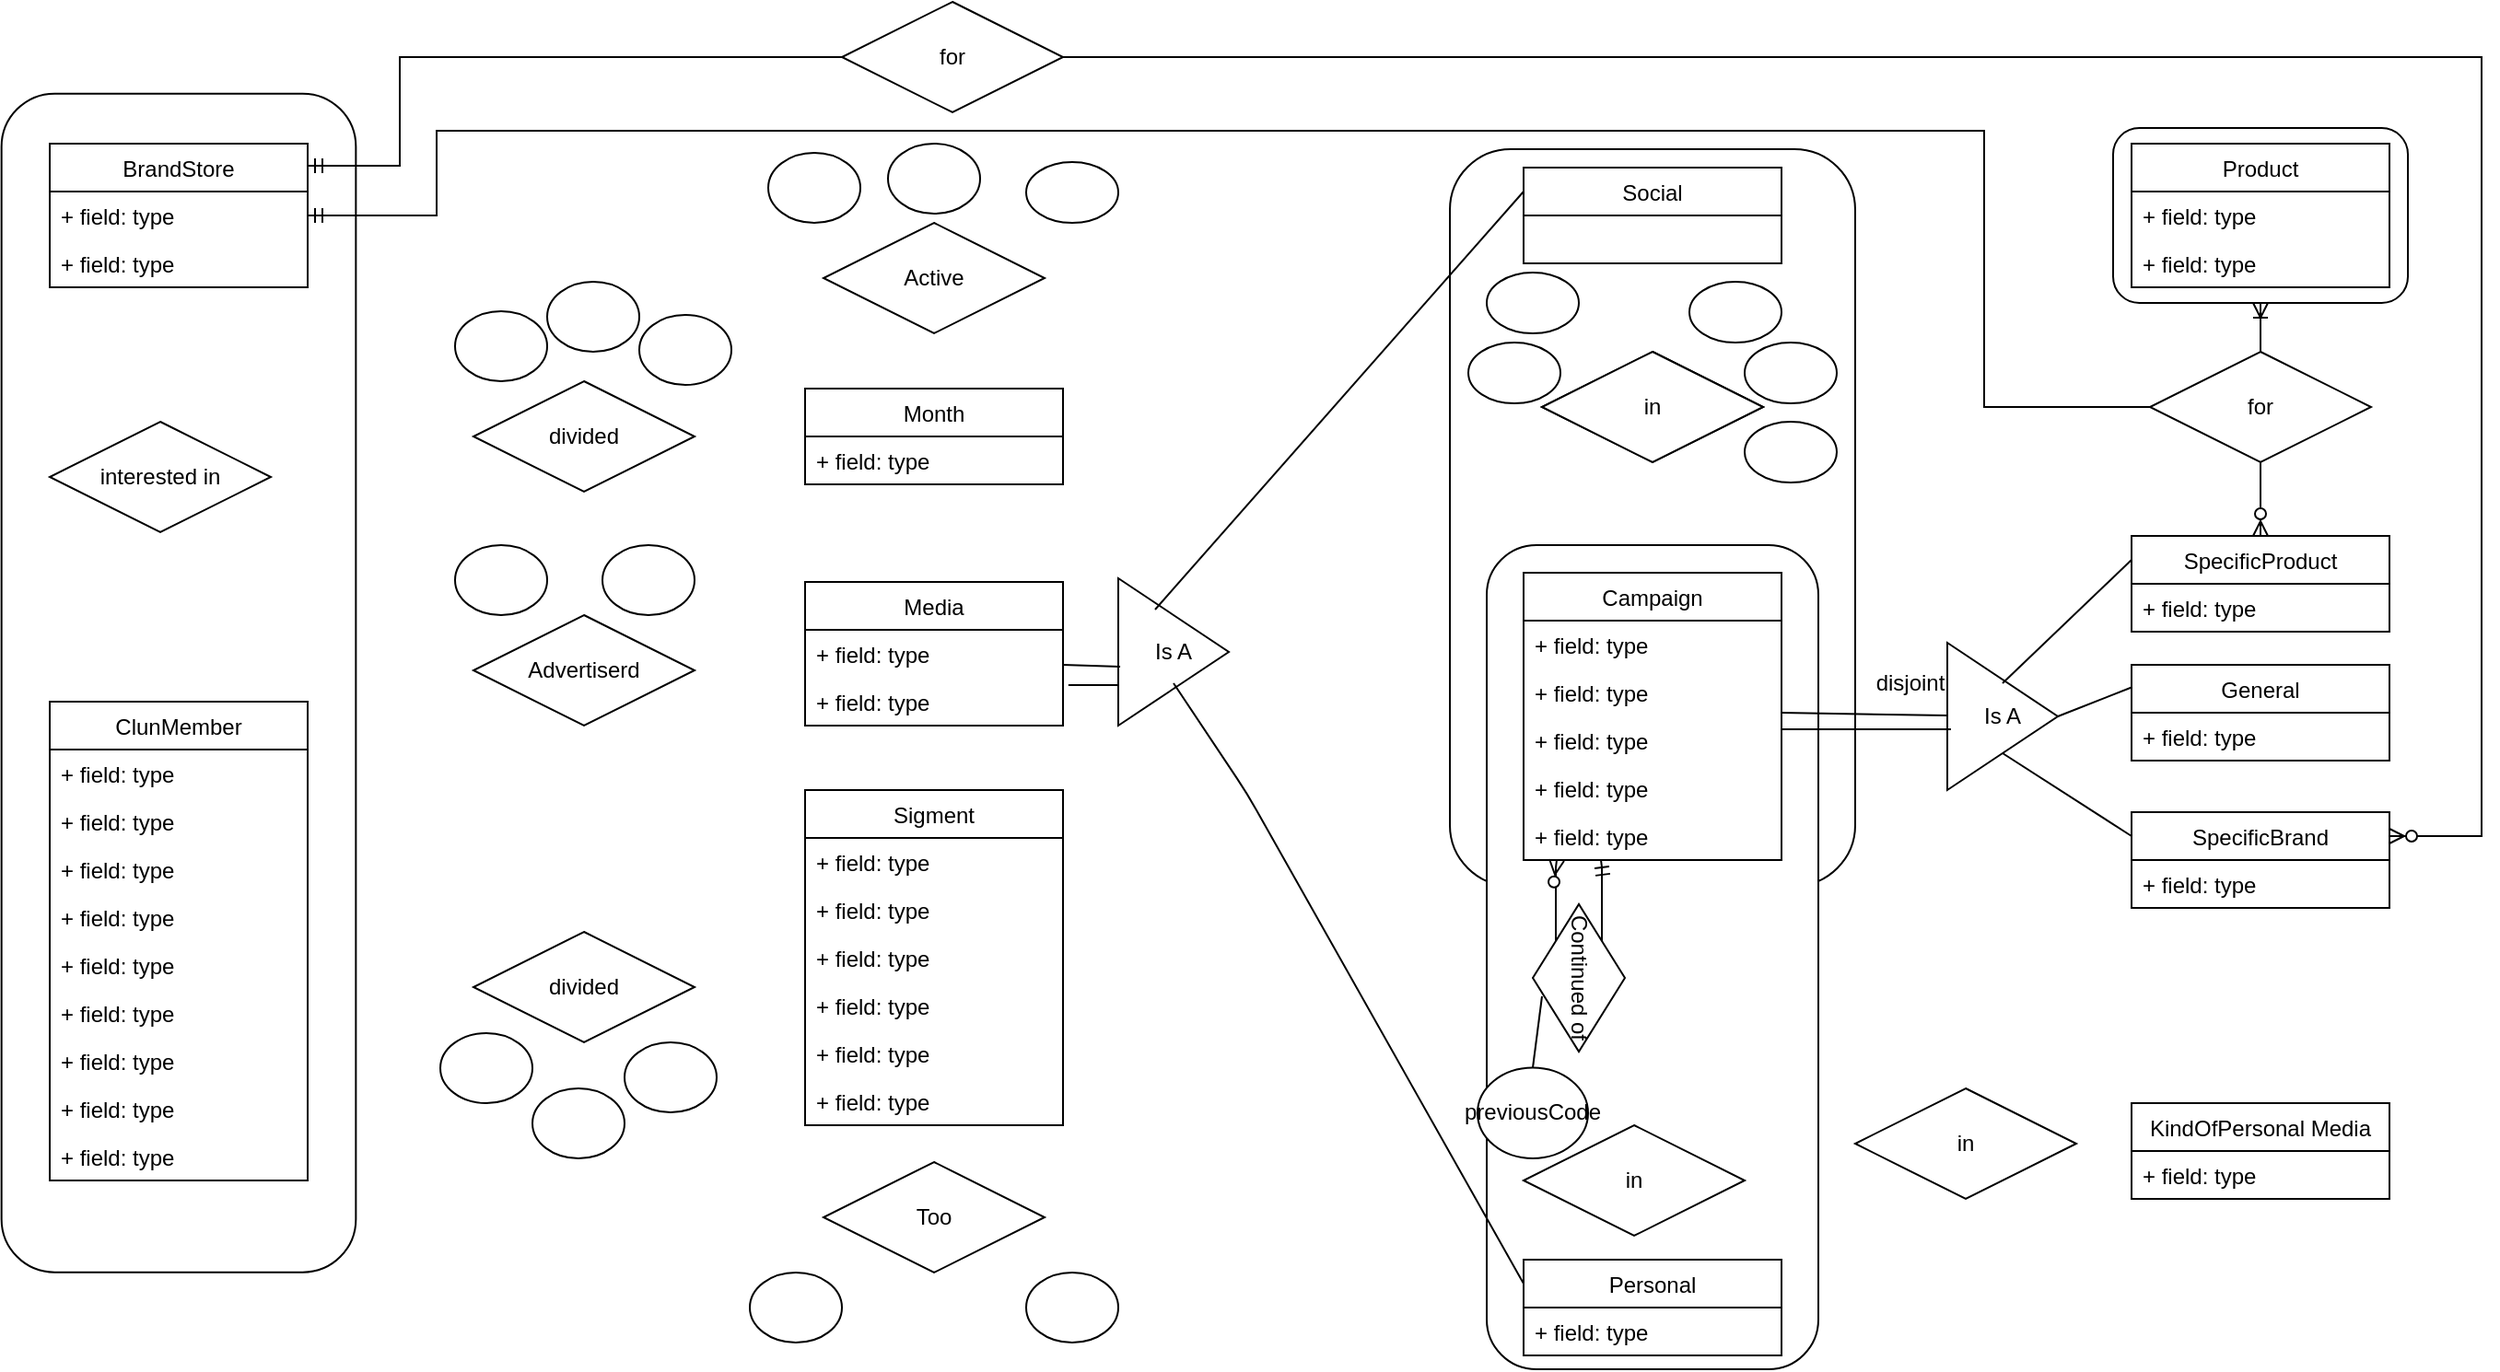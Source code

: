 <mxfile version="13.10.0" type="github">
  <diagram id="loGzFxo2yQOnFv5d6dIf" name="Page-1">
    <mxGraphModel dx="2249" dy="763" grid="1" gridSize="10" guides="1" tooltips="1" connect="1" arrows="1" fold="1" page="1" pageScale="1" pageWidth="827" pageHeight="1169" math="0" shadow="0">
      <root>
        <mxCell id="0" />
        <mxCell id="1" parent="0" />
        <mxCell id="HxaHVnvR9LQBMIosxy6r-110" value="" style="rounded=1;whiteSpace=wrap;html=1;" vertex="1" parent="1">
          <mxGeometry x="370" y="118.5" width="160" height="95" as="geometry" />
        </mxCell>
        <mxCell id="HxaHVnvR9LQBMIosxy6r-84" value="" style="rounded=1;whiteSpace=wrap;html=1;rotation=90;" vertex="1" parent="1">
          <mxGeometry x="-1000" y="323.65" width="640" height="192.35" as="geometry" />
        </mxCell>
        <mxCell id="HxaHVnvR9LQBMIosxy6r-24" value="" style="rounded=1;whiteSpace=wrap;html=1;rotation=90;" vertex="1" parent="1">
          <mxGeometry x="-80" y="220" width="400" height="220" as="geometry" />
        </mxCell>
        <mxCell id="HxaHVnvR9LQBMIosxy6r-23" value="" style="rounded=1;whiteSpace=wrap;html=1;rotation=90;" vertex="1" parent="1">
          <mxGeometry x="-103.75" y="478.75" width="447.5" height="180" as="geometry" />
        </mxCell>
        <mxCell id="HxaHVnvR9LQBMIosxy6r-1" value="Campaign" style="swimlane;fontStyle=0;childLayout=stackLayout;horizontal=1;startSize=26;fillColor=none;horizontalStack=0;resizeParent=1;resizeParentMax=0;resizeLast=0;collapsible=1;marginBottom=0;" vertex="1" parent="1">
          <mxGeometry x="50" y="360" width="140" height="156" as="geometry" />
        </mxCell>
        <mxCell id="HxaHVnvR9LQBMIosxy6r-2" value="+ field: type" style="text;strokeColor=none;fillColor=none;align=left;verticalAlign=top;spacingLeft=4;spacingRight=4;overflow=hidden;rotatable=0;points=[[0,0.5],[1,0.5]];portConstraint=eastwest;" vertex="1" parent="HxaHVnvR9LQBMIosxy6r-1">
          <mxGeometry y="26" width="140" height="26" as="geometry" />
        </mxCell>
        <mxCell id="HxaHVnvR9LQBMIosxy6r-3" value="+ field: type" style="text;strokeColor=none;fillColor=none;align=left;verticalAlign=top;spacingLeft=4;spacingRight=4;overflow=hidden;rotatable=0;points=[[0,0.5],[1,0.5]];portConstraint=eastwest;" vertex="1" parent="HxaHVnvR9LQBMIosxy6r-1">
          <mxGeometry y="52" width="140" height="26" as="geometry" />
        </mxCell>
        <mxCell id="HxaHVnvR9LQBMIosxy6r-4" value="+ field: type" style="text;strokeColor=none;fillColor=none;align=left;verticalAlign=top;spacingLeft=4;spacingRight=4;overflow=hidden;rotatable=0;points=[[0,0.5],[1,0.5]];portConstraint=eastwest;" vertex="1" parent="HxaHVnvR9LQBMIosxy6r-1">
          <mxGeometry y="78" width="140" height="26" as="geometry" />
        </mxCell>
        <mxCell id="HxaHVnvR9LQBMIosxy6r-5" value="+ field: type" style="text;strokeColor=none;fillColor=none;align=left;verticalAlign=top;spacingLeft=4;spacingRight=4;overflow=hidden;rotatable=0;points=[[0,0.5],[1,0.5]];portConstraint=eastwest;" vertex="1" parent="HxaHVnvR9LQBMIosxy6r-1">
          <mxGeometry y="104" width="140" height="26" as="geometry" />
        </mxCell>
        <mxCell id="HxaHVnvR9LQBMIosxy6r-6" value="+ field: type" style="text;strokeColor=none;fillColor=none;align=left;verticalAlign=top;spacingLeft=4;spacingRight=4;overflow=hidden;rotatable=0;points=[[0,0.5],[1,0.5]];portConstraint=eastwest;" vertex="1" parent="HxaHVnvR9LQBMIosxy6r-1">
          <mxGeometry y="130" width="140" height="26" as="geometry" />
        </mxCell>
        <mxCell id="HxaHVnvR9LQBMIosxy6r-7" value="Social" style="swimlane;fontStyle=0;childLayout=stackLayout;horizontal=1;startSize=26;fillColor=none;horizontalStack=0;resizeParent=1;resizeParentMax=0;resizeLast=0;collapsible=1;marginBottom=0;" vertex="1" parent="1">
          <mxGeometry x="50" y="140" width="140" height="52" as="geometry" />
        </mxCell>
        <mxCell id="HxaHVnvR9LQBMIosxy6r-11" value="in" style="shape=rhombus;perimeter=rhombusPerimeter;whiteSpace=wrap;html=1;align=center;" vertex="1" parent="1">
          <mxGeometry x="60" y="240" width="120" height="60" as="geometry" />
        </mxCell>
        <mxCell id="HxaHVnvR9LQBMIosxy6r-12" value="Personal" style="swimlane;fontStyle=0;childLayout=stackLayout;horizontal=1;startSize=26;fillColor=none;horizontalStack=0;resizeParent=1;resizeParentMax=0;resizeLast=0;collapsible=1;marginBottom=0;" vertex="1" parent="1">
          <mxGeometry x="50" y="733" width="140" height="52" as="geometry" />
        </mxCell>
        <mxCell id="HxaHVnvR9LQBMIosxy6r-13" value="+ field: type" style="text;strokeColor=none;fillColor=none;align=left;verticalAlign=top;spacingLeft=4;spacingRight=4;overflow=hidden;rotatable=0;points=[[0,0.5],[1,0.5]];portConstraint=eastwest;" vertex="1" parent="HxaHVnvR9LQBMIosxy6r-12">
          <mxGeometry y="26" width="140" height="26" as="geometry" />
        </mxCell>
        <mxCell id="HxaHVnvR9LQBMIosxy6r-16" value="in" style="shape=rhombus;perimeter=rhombusPerimeter;whiteSpace=wrap;html=1;align=center;" vertex="1" parent="1">
          <mxGeometry x="60" y="240" width="120" height="60" as="geometry" />
        </mxCell>
        <mxCell id="HxaHVnvR9LQBMIosxy6r-17" value="in" style="shape=rhombus;perimeter=rhombusPerimeter;whiteSpace=wrap;html=1;align=center;" vertex="1" parent="1">
          <mxGeometry x="50" y="660" width="120" height="60" as="geometry" />
        </mxCell>
        <mxCell id="HxaHVnvR9LQBMIosxy6r-18" value="in" style="shape=rhombus;perimeter=rhombusPerimeter;whiteSpace=wrap;html=1;align=center;" vertex="1" parent="1">
          <mxGeometry x="230" y="640" width="120" height="60" as="geometry" />
        </mxCell>
        <mxCell id="HxaHVnvR9LQBMIosxy6r-19" value="KindOfPersonal Media" style="swimlane;fontStyle=0;childLayout=stackLayout;horizontal=1;startSize=26;fillColor=none;horizontalStack=0;resizeParent=1;resizeParentMax=0;resizeLast=0;collapsible=1;marginBottom=0;" vertex="1" parent="1">
          <mxGeometry x="380" y="648" width="140" height="52" as="geometry" />
        </mxCell>
        <mxCell id="HxaHVnvR9LQBMIosxy6r-20" value="+ field: type" style="text;strokeColor=none;fillColor=none;align=left;verticalAlign=top;spacingLeft=4;spacingRight=4;overflow=hidden;rotatable=0;points=[[0,0.5],[1,0.5]];portConstraint=eastwest;" vertex="1" parent="HxaHVnvR9LQBMIosxy6r-19">
          <mxGeometry y="26" width="140" height="26" as="geometry" />
        </mxCell>
        <mxCell id="HxaHVnvR9LQBMIosxy6r-25" value="Is A" style="triangle;whiteSpace=wrap;html=1;" vertex="1" parent="1">
          <mxGeometry x="-170" y="363" width="60" height="80" as="geometry" />
        </mxCell>
        <mxCell id="HxaHVnvR9LQBMIosxy6r-26" value="" style="endArrow=none;html=1;entryX=0;entryY=0.25;entryDx=0;entryDy=0;" edge="1" parent="1" target="HxaHVnvR9LQBMIosxy6r-7">
          <mxGeometry width="50" height="50" relative="1" as="geometry">
            <mxPoint x="-150" y="380" as="sourcePoint" />
            <mxPoint x="-100" y="330" as="targetPoint" />
          </mxGeometry>
        </mxCell>
        <mxCell id="HxaHVnvR9LQBMIosxy6r-27" value="" style="endArrow=none;html=1;exitX=0;exitY=0.25;exitDx=0;exitDy=0;" edge="1" parent="1" source="HxaHVnvR9LQBMIosxy6r-12">
          <mxGeometry width="50" height="50" relative="1" as="geometry">
            <mxPoint x="-190" y="470" as="sourcePoint" />
            <mxPoint x="-140" y="420" as="targetPoint" />
            <Array as="points">
              <mxPoint x="-100" y="480" />
            </Array>
          </mxGeometry>
        </mxCell>
        <mxCell id="HxaHVnvR9LQBMIosxy6r-34" value="Is A" style="triangle;whiteSpace=wrap;html=1;" vertex="1" parent="1">
          <mxGeometry x="280" y="398" width="60" height="80" as="geometry" />
        </mxCell>
        <mxCell id="HxaHVnvR9LQBMIosxy6r-35" value="" style="endArrow=none;html=1;" edge="1" parent="1" target="HxaHVnvR9LQBMIosxy6r-34">
          <mxGeometry width="50" height="50" relative="1" as="geometry">
            <mxPoint x="190" y="436" as="sourcePoint" />
            <mxPoint x="240" y="378" as="targetPoint" />
          </mxGeometry>
        </mxCell>
        <mxCell id="HxaHVnvR9LQBMIosxy6r-36" value="" style="endArrow=none;html=1;entryX=0.033;entryY=0.588;entryDx=0;entryDy=0;entryPerimeter=0;" edge="1" parent="1" target="HxaHVnvR9LQBMIosxy6r-34">
          <mxGeometry width="50" height="50" relative="1" as="geometry">
            <mxPoint x="190" y="445" as="sourcePoint" />
            <mxPoint x="267" y="444" as="targetPoint" />
          </mxGeometry>
        </mxCell>
        <mxCell id="HxaHVnvR9LQBMIosxy6r-41" value="SpecificProduct" style="swimlane;fontStyle=0;childLayout=stackLayout;horizontal=1;startSize=26;fillColor=none;horizontalStack=0;resizeParent=1;resizeParentMax=0;resizeLast=0;collapsible=1;marginBottom=0;" vertex="1" parent="1">
          <mxGeometry x="380" y="340" width="140" height="52" as="geometry" />
        </mxCell>
        <mxCell id="HxaHVnvR9LQBMIosxy6r-42" value="+ field: type" style="text;strokeColor=none;fillColor=none;align=left;verticalAlign=top;spacingLeft=4;spacingRight=4;overflow=hidden;rotatable=0;points=[[0,0.5],[1,0.5]];portConstraint=eastwest;" vertex="1" parent="HxaHVnvR9LQBMIosxy6r-41">
          <mxGeometry y="26" width="140" height="26" as="geometry" />
        </mxCell>
        <mxCell id="HxaHVnvR9LQBMIosxy6r-45" value="General" style="swimlane;fontStyle=0;childLayout=stackLayout;horizontal=1;startSize=26;fillColor=none;horizontalStack=0;resizeParent=1;resizeParentMax=0;resizeLast=0;collapsible=1;marginBottom=0;" vertex="1" parent="1">
          <mxGeometry x="380" y="410" width="140" height="52" as="geometry" />
        </mxCell>
        <mxCell id="HxaHVnvR9LQBMIosxy6r-46" value="+ field: type" style="text;strokeColor=none;fillColor=none;align=left;verticalAlign=top;spacingLeft=4;spacingRight=4;overflow=hidden;rotatable=0;points=[[0,0.5],[1,0.5]];portConstraint=eastwest;" vertex="1" parent="HxaHVnvR9LQBMIosxy6r-45">
          <mxGeometry y="26" width="140" height="26" as="geometry" />
        </mxCell>
        <mxCell id="HxaHVnvR9LQBMIosxy6r-47" value="SpecificBrand" style="swimlane;fontStyle=0;childLayout=stackLayout;horizontal=1;startSize=26;fillColor=none;horizontalStack=0;resizeParent=1;resizeParentMax=0;resizeLast=0;collapsible=1;marginBottom=0;" vertex="1" parent="1">
          <mxGeometry x="380" y="490" width="140" height="52" as="geometry" />
        </mxCell>
        <mxCell id="HxaHVnvR9LQBMIosxy6r-48" value="+ field: type" style="text;strokeColor=none;fillColor=none;align=left;verticalAlign=top;spacingLeft=4;spacingRight=4;overflow=hidden;rotatable=0;points=[[0,0.5],[1,0.5]];portConstraint=eastwest;" vertex="1" parent="HxaHVnvR9LQBMIosxy6r-47">
          <mxGeometry y="26" width="140" height="26" as="geometry" />
        </mxCell>
        <mxCell id="HxaHVnvR9LQBMIosxy6r-50" value="disjoint" style="text;html=1;strokeColor=none;fillColor=none;align=center;verticalAlign=middle;whiteSpace=wrap;rounded=0;" vertex="1" parent="1">
          <mxGeometry x="240" y="410" width="40" height="20" as="geometry" />
        </mxCell>
        <mxCell id="HxaHVnvR9LQBMIosxy6r-51" value="" style="endArrow=none;html=1;entryX=0;entryY=0.25;entryDx=0;entryDy=0;" edge="1" parent="1" target="HxaHVnvR9LQBMIosxy6r-41">
          <mxGeometry width="50" height="50" relative="1" as="geometry">
            <mxPoint x="310" y="420" as="sourcePoint" />
            <mxPoint x="360" y="370" as="targetPoint" />
          </mxGeometry>
        </mxCell>
        <mxCell id="HxaHVnvR9LQBMIosxy6r-52" value="" style="endArrow=none;html=1;entryX=0;entryY=0.25;entryDx=0;entryDy=0;exitX=0.5;exitY=1;exitDx=0;exitDy=0;" edge="1" parent="1" source="HxaHVnvR9LQBMIosxy6r-34" target="HxaHVnvR9LQBMIosxy6r-47">
          <mxGeometry width="50" height="50" relative="1" as="geometry">
            <mxPoint x="260" y="557" as="sourcePoint" />
            <mxPoint x="330" y="490" as="targetPoint" />
          </mxGeometry>
        </mxCell>
        <mxCell id="HxaHVnvR9LQBMIosxy6r-55" value="" style="endArrow=none;html=1;exitX=1;exitY=0.5;exitDx=0;exitDy=0;" edge="1" parent="1" source="HxaHVnvR9LQBMIosxy6r-34">
          <mxGeometry width="50" height="50" relative="1" as="geometry">
            <mxPoint x="350" y="453.75" as="sourcePoint" />
            <mxPoint x="380" y="422.25" as="targetPoint" />
            <Array as="points" />
          </mxGeometry>
        </mxCell>
        <mxCell id="HxaHVnvR9LQBMIosxy6r-111" style="edgeStyle=orthogonalEdgeStyle;rounded=0;orthogonalLoop=1;jettySize=auto;html=1;exitX=0.5;exitY=0;exitDx=0;exitDy=0;endArrow=ERoneToMany;endFill=0;entryX=0.5;entryY=1;entryDx=0;entryDy=0;" edge="1" parent="1" source="HxaHVnvR9LQBMIosxy6r-56" target="HxaHVnvR9LQBMIosxy6r-110">
          <mxGeometry relative="1" as="geometry">
            <mxPoint x="450" y="220" as="targetPoint" />
          </mxGeometry>
        </mxCell>
        <mxCell id="HxaHVnvR9LQBMIosxy6r-112" style="edgeStyle=orthogonalEdgeStyle;rounded=0;orthogonalLoop=1;jettySize=auto;html=1;entryX=0.5;entryY=0;entryDx=0;entryDy=0;endArrow=ERzeroToMany;endFill=1;" edge="1" parent="1" source="HxaHVnvR9LQBMIosxy6r-56" target="HxaHVnvR9LQBMIosxy6r-41">
          <mxGeometry relative="1" as="geometry" />
        </mxCell>
        <mxCell id="HxaHVnvR9LQBMIosxy6r-118" style="edgeStyle=orthogonalEdgeStyle;rounded=0;orthogonalLoop=1;jettySize=auto;html=1;entryX=1;entryY=0.5;entryDx=0;entryDy=0;endArrow=ERmandOne;endFill=0;" edge="1" parent="1" source="HxaHVnvR9LQBMIosxy6r-56" target="HxaHVnvR9LQBMIosxy6r-79">
          <mxGeometry relative="1" as="geometry">
            <Array as="points">
              <mxPoint x="300" y="270" />
              <mxPoint x="300" y="120" />
              <mxPoint x="-540" y="120" />
              <mxPoint x="-540" y="166" />
            </Array>
          </mxGeometry>
        </mxCell>
        <mxCell id="HxaHVnvR9LQBMIosxy6r-56" value="for" style="shape=rhombus;perimeter=rhombusPerimeter;whiteSpace=wrap;html=1;align=center;" vertex="1" parent="1">
          <mxGeometry x="390" y="240" width="120" height="60" as="geometry" />
        </mxCell>
        <mxCell id="HxaHVnvR9LQBMIosxy6r-57" value="Product" style="swimlane;fontStyle=0;childLayout=stackLayout;horizontal=1;startSize=26;fillColor=none;horizontalStack=0;resizeParent=1;resizeParentMax=0;resizeLast=0;collapsible=1;marginBottom=0;" vertex="1" parent="1">
          <mxGeometry x="380" y="127" width="140" height="78" as="geometry" />
        </mxCell>
        <mxCell id="HxaHVnvR9LQBMIosxy6r-58" value="+ field: type" style="text;strokeColor=none;fillColor=none;align=left;verticalAlign=top;spacingLeft=4;spacingRight=4;overflow=hidden;rotatable=0;points=[[0,0.5],[1,0.5]];portConstraint=eastwest;" vertex="1" parent="HxaHVnvR9LQBMIosxy6r-57">
          <mxGeometry y="26" width="140" height="26" as="geometry" />
        </mxCell>
        <mxCell id="HxaHVnvR9LQBMIosxy6r-59" value="+ field: type" style="text;strokeColor=none;fillColor=none;align=left;verticalAlign=top;spacingLeft=4;spacingRight=4;overflow=hidden;rotatable=0;points=[[0,0.5],[1,0.5]];portConstraint=eastwest;" vertex="1" parent="HxaHVnvR9LQBMIosxy6r-57">
          <mxGeometry y="52" width="140" height="26" as="geometry" />
        </mxCell>
        <mxCell id="HxaHVnvR9LQBMIosxy6r-61" value="ClunMember" style="swimlane;fontStyle=0;childLayout=stackLayout;horizontal=1;startSize=26;fillColor=none;horizontalStack=0;resizeParent=1;resizeParentMax=0;resizeLast=0;collapsible=1;marginBottom=0;" vertex="1" parent="1">
          <mxGeometry x="-750" y="430" width="140" height="260" as="geometry" />
        </mxCell>
        <mxCell id="HxaHVnvR9LQBMIosxy6r-62" value="+ field: type" style="text;strokeColor=none;fillColor=none;align=left;verticalAlign=top;spacingLeft=4;spacingRight=4;overflow=hidden;rotatable=0;points=[[0,0.5],[1,0.5]];portConstraint=eastwest;" vertex="1" parent="HxaHVnvR9LQBMIosxy6r-61">
          <mxGeometry y="26" width="140" height="26" as="geometry" />
        </mxCell>
        <mxCell id="HxaHVnvR9LQBMIosxy6r-63" value="+ field: type" style="text;strokeColor=none;fillColor=none;align=left;verticalAlign=top;spacingLeft=4;spacingRight=4;overflow=hidden;rotatable=0;points=[[0,0.5],[1,0.5]];portConstraint=eastwest;" vertex="1" parent="HxaHVnvR9LQBMIosxy6r-61">
          <mxGeometry y="52" width="140" height="26" as="geometry" />
        </mxCell>
        <mxCell id="HxaHVnvR9LQBMIosxy6r-64" value="+ field: type" style="text;strokeColor=none;fillColor=none;align=left;verticalAlign=top;spacingLeft=4;spacingRight=4;overflow=hidden;rotatable=0;points=[[0,0.5],[1,0.5]];portConstraint=eastwest;" vertex="1" parent="HxaHVnvR9LQBMIosxy6r-61">
          <mxGeometry y="78" width="140" height="26" as="geometry" />
        </mxCell>
        <mxCell id="HxaHVnvR9LQBMIosxy6r-66" value="+ field: type" style="text;strokeColor=none;fillColor=none;align=left;verticalAlign=top;spacingLeft=4;spacingRight=4;overflow=hidden;rotatable=0;points=[[0,0.5],[1,0.5]];portConstraint=eastwest;" vertex="1" parent="HxaHVnvR9LQBMIosxy6r-61">
          <mxGeometry y="104" width="140" height="26" as="geometry" />
        </mxCell>
        <mxCell id="HxaHVnvR9LQBMIosxy6r-67" value="+ field: type" style="text;strokeColor=none;fillColor=none;align=left;verticalAlign=top;spacingLeft=4;spacingRight=4;overflow=hidden;rotatable=0;points=[[0,0.5],[1,0.5]];portConstraint=eastwest;" vertex="1" parent="HxaHVnvR9LQBMIosxy6r-61">
          <mxGeometry y="130" width="140" height="26" as="geometry" />
        </mxCell>
        <mxCell id="HxaHVnvR9LQBMIosxy6r-68" value="+ field: type" style="text;strokeColor=none;fillColor=none;align=left;verticalAlign=top;spacingLeft=4;spacingRight=4;overflow=hidden;rotatable=0;points=[[0,0.5],[1,0.5]];portConstraint=eastwest;" vertex="1" parent="HxaHVnvR9LQBMIosxy6r-61">
          <mxGeometry y="156" width="140" height="26" as="geometry" />
        </mxCell>
        <mxCell id="HxaHVnvR9LQBMIosxy6r-69" value="+ field: type" style="text;strokeColor=none;fillColor=none;align=left;verticalAlign=top;spacingLeft=4;spacingRight=4;overflow=hidden;rotatable=0;points=[[0,0.5],[1,0.5]];portConstraint=eastwest;" vertex="1" parent="HxaHVnvR9LQBMIosxy6r-61">
          <mxGeometry y="182" width="140" height="26" as="geometry" />
        </mxCell>
        <mxCell id="HxaHVnvR9LQBMIosxy6r-70" value="+ field: type" style="text;strokeColor=none;fillColor=none;align=left;verticalAlign=top;spacingLeft=4;spacingRight=4;overflow=hidden;rotatable=0;points=[[0,0.5],[1,0.5]];portConstraint=eastwest;" vertex="1" parent="HxaHVnvR9LQBMIosxy6r-61">
          <mxGeometry y="208" width="140" height="26" as="geometry" />
        </mxCell>
        <mxCell id="HxaHVnvR9LQBMIosxy6r-71" value="+ field: type" style="text;strokeColor=none;fillColor=none;align=left;verticalAlign=top;spacingLeft=4;spacingRight=4;overflow=hidden;rotatable=0;points=[[0,0.5],[1,0.5]];portConstraint=eastwest;" vertex="1" parent="HxaHVnvR9LQBMIosxy6r-61">
          <mxGeometry y="234" width="140" height="26" as="geometry" />
        </mxCell>
        <mxCell id="HxaHVnvR9LQBMIosxy6r-72" value="Media" style="swimlane;fontStyle=0;childLayout=stackLayout;horizontal=1;startSize=26;fillColor=none;horizontalStack=0;resizeParent=1;resizeParentMax=0;resizeLast=0;collapsible=1;marginBottom=0;" vertex="1" parent="1">
          <mxGeometry x="-340" y="365" width="140" height="78" as="geometry" />
        </mxCell>
        <mxCell id="HxaHVnvR9LQBMIosxy6r-73" value="+ field: type" style="text;strokeColor=none;fillColor=none;align=left;verticalAlign=top;spacingLeft=4;spacingRight=4;overflow=hidden;rotatable=0;points=[[0,0.5],[1,0.5]];portConstraint=eastwest;" vertex="1" parent="HxaHVnvR9LQBMIosxy6r-72">
          <mxGeometry y="26" width="140" height="26" as="geometry" />
        </mxCell>
        <mxCell id="HxaHVnvR9LQBMIosxy6r-74" value="+ field: type" style="text;strokeColor=none;fillColor=none;align=left;verticalAlign=top;spacingLeft=4;spacingRight=4;overflow=hidden;rotatable=0;points=[[0,0.5],[1,0.5]];portConstraint=eastwest;" vertex="1" parent="HxaHVnvR9LQBMIosxy6r-72">
          <mxGeometry y="52" width="140" height="26" as="geometry" />
        </mxCell>
        <mxCell id="HxaHVnvR9LQBMIosxy6r-76" value="" style="endArrow=none;html=1;entryX=0.017;entryY=0.6;entryDx=0;entryDy=0;entryPerimeter=0;" edge="1" parent="1" target="HxaHVnvR9LQBMIosxy6r-25">
          <mxGeometry width="50" height="50" relative="1" as="geometry">
            <mxPoint x="-200" y="410" as="sourcePoint" />
            <mxPoint x="-170" y="419.5" as="targetPoint" />
          </mxGeometry>
        </mxCell>
        <mxCell id="HxaHVnvR9LQBMIosxy6r-77" value="" style="endArrow=none;html=1;exitX=1.021;exitY=0.154;exitDx=0;exitDy=0;exitPerimeter=0;" edge="1" parent="1" source="HxaHVnvR9LQBMIosxy6r-74">
          <mxGeometry width="50" height="50" relative="1" as="geometry">
            <mxPoint x="-190" y="420" as="sourcePoint" />
            <mxPoint x="-170" y="421" as="targetPoint" />
          </mxGeometry>
        </mxCell>
        <mxCell id="HxaHVnvR9LQBMIosxy6r-78" value="BrandStore" style="swimlane;fontStyle=0;childLayout=stackLayout;horizontal=1;startSize=26;fillColor=none;horizontalStack=0;resizeParent=1;resizeParentMax=0;resizeLast=0;collapsible=1;marginBottom=0;" vertex="1" parent="1">
          <mxGeometry x="-750" y="127" width="140" height="78" as="geometry" />
        </mxCell>
        <mxCell id="HxaHVnvR9LQBMIosxy6r-79" value="+ field: type" style="text;strokeColor=none;fillColor=none;align=left;verticalAlign=top;spacingLeft=4;spacingRight=4;overflow=hidden;rotatable=0;points=[[0,0.5],[1,0.5]];portConstraint=eastwest;" vertex="1" parent="HxaHVnvR9LQBMIosxy6r-78">
          <mxGeometry y="26" width="140" height="26" as="geometry" />
        </mxCell>
        <mxCell id="HxaHVnvR9LQBMIosxy6r-80" value="+ field: type" style="text;strokeColor=none;fillColor=none;align=left;verticalAlign=top;spacingLeft=4;spacingRight=4;overflow=hidden;rotatable=0;points=[[0,0.5],[1,0.5]];portConstraint=eastwest;" vertex="1" parent="HxaHVnvR9LQBMIosxy6r-78">
          <mxGeometry y="52" width="140" height="26" as="geometry" />
        </mxCell>
        <mxCell id="HxaHVnvR9LQBMIosxy6r-82" value="interested in" style="shape=rhombus;perimeter=rhombusPerimeter;whiteSpace=wrap;html=1;align=center;" vertex="1" parent="1">
          <mxGeometry x="-750" y="278" width="120" height="60" as="geometry" />
        </mxCell>
        <mxCell id="HxaHVnvR9LQBMIosxy6r-85" value="Sigment" style="swimlane;fontStyle=0;childLayout=stackLayout;horizontal=1;startSize=26;fillColor=none;horizontalStack=0;resizeParent=1;resizeParentMax=0;resizeLast=0;collapsible=1;marginBottom=0;" vertex="1" parent="1">
          <mxGeometry x="-340" y="478" width="140" height="182" as="geometry" />
        </mxCell>
        <mxCell id="HxaHVnvR9LQBMIosxy6r-86" value="+ field: type" style="text;strokeColor=none;fillColor=none;align=left;verticalAlign=top;spacingLeft=4;spacingRight=4;overflow=hidden;rotatable=0;points=[[0,0.5],[1,0.5]];portConstraint=eastwest;" vertex="1" parent="HxaHVnvR9LQBMIosxy6r-85">
          <mxGeometry y="26" width="140" height="26" as="geometry" />
        </mxCell>
        <mxCell id="HxaHVnvR9LQBMIosxy6r-87" value="+ field: type" style="text;strokeColor=none;fillColor=none;align=left;verticalAlign=top;spacingLeft=4;spacingRight=4;overflow=hidden;rotatable=0;points=[[0,0.5],[1,0.5]];portConstraint=eastwest;" vertex="1" parent="HxaHVnvR9LQBMIosxy6r-85">
          <mxGeometry y="52" width="140" height="26" as="geometry" />
        </mxCell>
        <mxCell id="HxaHVnvR9LQBMIosxy6r-88" value="+ field: type" style="text;strokeColor=none;fillColor=none;align=left;verticalAlign=top;spacingLeft=4;spacingRight=4;overflow=hidden;rotatable=0;points=[[0,0.5],[1,0.5]];portConstraint=eastwest;" vertex="1" parent="HxaHVnvR9LQBMIosxy6r-85">
          <mxGeometry y="78" width="140" height="26" as="geometry" />
        </mxCell>
        <mxCell id="HxaHVnvR9LQBMIosxy6r-89" value="+ field: type" style="text;strokeColor=none;fillColor=none;align=left;verticalAlign=top;spacingLeft=4;spacingRight=4;overflow=hidden;rotatable=0;points=[[0,0.5],[1,0.5]];portConstraint=eastwest;" vertex="1" parent="HxaHVnvR9LQBMIosxy6r-85">
          <mxGeometry y="104" width="140" height="26" as="geometry" />
        </mxCell>
        <mxCell id="HxaHVnvR9LQBMIosxy6r-90" value="+ field: type" style="text;strokeColor=none;fillColor=none;align=left;verticalAlign=top;spacingLeft=4;spacingRight=4;overflow=hidden;rotatable=0;points=[[0,0.5],[1,0.5]];portConstraint=eastwest;" vertex="1" parent="HxaHVnvR9LQBMIosxy6r-85">
          <mxGeometry y="130" width="140" height="26" as="geometry" />
        </mxCell>
        <mxCell id="HxaHVnvR9LQBMIosxy6r-91" value="+ field: type" style="text;strokeColor=none;fillColor=none;align=left;verticalAlign=top;spacingLeft=4;spacingRight=4;overflow=hidden;rotatable=0;points=[[0,0.5],[1,0.5]];portConstraint=eastwest;" vertex="1" parent="HxaHVnvR9LQBMIosxy6r-85">
          <mxGeometry y="156" width="140" height="26" as="geometry" />
        </mxCell>
        <mxCell id="HxaHVnvR9LQBMIosxy6r-92" value="divided" style="shape=rhombus;perimeter=rhombusPerimeter;whiteSpace=wrap;html=1;align=center;" vertex="1" parent="1">
          <mxGeometry x="-520" y="555" width="120" height="60" as="geometry" />
        </mxCell>
        <mxCell id="HxaHVnvR9LQBMIosxy6r-93" value="Month" style="swimlane;fontStyle=0;childLayout=stackLayout;horizontal=1;startSize=26;fillColor=none;horizontalStack=0;resizeParent=1;resizeParentMax=0;resizeLast=0;collapsible=1;marginBottom=0;" vertex="1" parent="1">
          <mxGeometry x="-340" y="260" width="140" height="52" as="geometry" />
        </mxCell>
        <mxCell id="HxaHVnvR9LQBMIosxy6r-94" value="+ field: type" style="text;strokeColor=none;fillColor=none;align=left;verticalAlign=top;spacingLeft=4;spacingRight=4;overflow=hidden;rotatable=0;points=[[0,0.5],[1,0.5]];portConstraint=eastwest;" vertex="1" parent="HxaHVnvR9LQBMIosxy6r-93">
          <mxGeometry y="26" width="140" height="26" as="geometry" />
        </mxCell>
        <mxCell id="HxaHVnvR9LQBMIosxy6r-97" value="divided" style="shape=rhombus;perimeter=rhombusPerimeter;whiteSpace=wrap;html=1;align=center;" vertex="1" parent="1">
          <mxGeometry x="-520" y="256" width="120" height="60" as="geometry" />
        </mxCell>
        <mxCell id="HxaHVnvR9LQBMIosxy6r-102" value="Active" style="shape=rhombus;perimeter=rhombusPerimeter;whiteSpace=wrap;html=1;align=center;" vertex="1" parent="1">
          <mxGeometry x="-330" y="170" width="120" height="60" as="geometry" />
        </mxCell>
        <mxCell id="HxaHVnvR9LQBMIosxy6r-103" value="Advertiserd" style="shape=rhombus;perimeter=rhombusPerimeter;whiteSpace=wrap;html=1;align=center;" vertex="1" parent="1">
          <mxGeometry x="-520" y="383" width="120" height="60" as="geometry" />
        </mxCell>
        <mxCell id="HxaHVnvR9LQBMIosxy6r-104" value="Too" style="shape=rhombus;perimeter=rhombusPerimeter;whiteSpace=wrap;html=1;align=center;" vertex="1" parent="1">
          <mxGeometry x="-330" y="680" width="120" height="60" as="geometry" />
        </mxCell>
        <mxCell id="HxaHVnvR9LQBMIosxy6r-115" style="edgeStyle=orthogonalEdgeStyle;rounded=0;orthogonalLoop=1;jettySize=auto;html=1;endArrow=ERzeroToMany;endFill=1;entryX=1;entryY=0.25;entryDx=0;entryDy=0;" edge="1" parent="1" source="HxaHVnvR9LQBMIosxy6r-105" target="HxaHVnvR9LQBMIosxy6r-47">
          <mxGeometry relative="1" as="geometry">
            <mxPoint x="570" y="520" as="targetPoint" />
            <Array as="points">
              <mxPoint x="570" y="80" />
              <mxPoint x="570" y="503" />
            </Array>
          </mxGeometry>
        </mxCell>
        <mxCell id="HxaHVnvR9LQBMIosxy6r-117" style="edgeStyle=orthogonalEdgeStyle;rounded=0;orthogonalLoop=1;jettySize=auto;html=1;entryX=1;entryY=0.154;entryDx=0;entryDy=0;entryPerimeter=0;endArrow=ERmandOne;endFill=0;" edge="1" parent="1" source="HxaHVnvR9LQBMIosxy6r-105" target="HxaHVnvR9LQBMIosxy6r-78">
          <mxGeometry relative="1" as="geometry">
            <Array as="points">
              <mxPoint x="-560" y="80" />
              <mxPoint x="-560" y="139" />
            </Array>
          </mxGeometry>
        </mxCell>
        <mxCell id="HxaHVnvR9LQBMIosxy6r-105" value="for" style="shape=rhombus;perimeter=rhombusPerimeter;whiteSpace=wrap;html=1;align=center;" vertex="1" parent="1">
          <mxGeometry x="-320" y="50" width="120" height="60" as="geometry" />
        </mxCell>
        <mxCell id="HxaHVnvR9LQBMIosxy6r-120" value="" style="ellipse;whiteSpace=wrap;html=1;" vertex="1" parent="1">
          <mxGeometry x="-370" y="740" width="50" height="38" as="geometry" />
        </mxCell>
        <mxCell id="HxaHVnvR9LQBMIosxy6r-122" value="" style="ellipse;whiteSpace=wrap;html=1;" vertex="1" parent="1">
          <mxGeometry x="-220" y="740" width="50" height="38" as="geometry" />
        </mxCell>
        <mxCell id="HxaHVnvR9LQBMIosxy6r-123" value="" style="ellipse;whiteSpace=wrap;html=1;" vertex="1" parent="1">
          <mxGeometry x="-360" y="132" width="50" height="38" as="geometry" />
        </mxCell>
        <mxCell id="HxaHVnvR9LQBMIosxy6r-124" value="" style="ellipse;whiteSpace=wrap;html=1;" vertex="1" parent="1">
          <mxGeometry x="-295" y="127" width="50" height="38" as="geometry" />
        </mxCell>
        <mxCell id="HxaHVnvR9LQBMIosxy6r-125" value="" style="ellipse;whiteSpace=wrap;html=1;" vertex="1" parent="1">
          <mxGeometry x="-220" y="137" width="50" height="33" as="geometry" />
        </mxCell>
        <mxCell id="HxaHVnvR9LQBMIosxy6r-126" value="" style="ellipse;whiteSpace=wrap;html=1;" vertex="1" parent="1">
          <mxGeometry x="-530" y="345" width="50" height="38" as="geometry" />
        </mxCell>
        <mxCell id="HxaHVnvR9LQBMIosxy6r-127" value="" style="ellipse;whiteSpace=wrap;html=1;" vertex="1" parent="1">
          <mxGeometry x="-450" y="345" width="50" height="38" as="geometry" />
        </mxCell>
        <mxCell id="HxaHVnvR9LQBMIosxy6r-128" value="" style="ellipse;whiteSpace=wrap;html=1;" vertex="1" parent="1">
          <mxGeometry x="-530" y="218" width="50" height="38" as="geometry" />
        </mxCell>
        <mxCell id="HxaHVnvR9LQBMIosxy6r-129" value="" style="ellipse;whiteSpace=wrap;html=1;" vertex="1" parent="1">
          <mxGeometry x="-480" y="202" width="50" height="38" as="geometry" />
        </mxCell>
        <mxCell id="HxaHVnvR9LQBMIosxy6r-130" value="" style="ellipse;whiteSpace=wrap;html=1;" vertex="1" parent="1">
          <mxGeometry x="-430" y="220" width="50" height="38" as="geometry" />
        </mxCell>
        <mxCell id="HxaHVnvR9LQBMIosxy6r-131" value="" style="ellipse;whiteSpace=wrap;html=1;" vertex="1" parent="1">
          <mxGeometry x="-538" y="610" width="50" height="38" as="geometry" />
        </mxCell>
        <mxCell id="HxaHVnvR9LQBMIosxy6r-132" value="" style="ellipse;whiteSpace=wrap;html=1;" vertex="1" parent="1">
          <mxGeometry x="-488" y="640" width="50" height="38" as="geometry" />
        </mxCell>
        <mxCell id="HxaHVnvR9LQBMIosxy6r-133" value="" style="ellipse;whiteSpace=wrap;html=1;" vertex="1" parent="1">
          <mxGeometry x="-438" y="615" width="50" height="38" as="geometry" />
        </mxCell>
        <mxCell id="HxaHVnvR9LQBMIosxy6r-135" value="" style="ellipse;whiteSpace=wrap;html=1;" vertex="1" parent="1">
          <mxGeometry x="30" y="197" width="50" height="33" as="geometry" />
        </mxCell>
        <mxCell id="HxaHVnvR9LQBMIosxy6r-136" value="" style="ellipse;whiteSpace=wrap;html=1;" vertex="1" parent="1">
          <mxGeometry x="20" y="235" width="50" height="33" as="geometry" />
        </mxCell>
        <mxCell id="HxaHVnvR9LQBMIosxy6r-137" value="" style="ellipse;whiteSpace=wrap;html=1;" vertex="1" parent="1">
          <mxGeometry x="140" y="202" width="50" height="33" as="geometry" />
        </mxCell>
        <mxCell id="HxaHVnvR9LQBMIosxy6r-139" value="" style="ellipse;whiteSpace=wrap;html=1;" vertex="1" parent="1">
          <mxGeometry x="170" y="235" width="50" height="33" as="geometry" />
        </mxCell>
        <mxCell id="HxaHVnvR9LQBMIosxy6r-141" value="" style="ellipse;whiteSpace=wrap;html=1;" vertex="1" parent="1">
          <mxGeometry x="170" y="278" width="50" height="33" as="geometry" />
        </mxCell>
        <mxCell id="HxaHVnvR9LQBMIosxy6r-145" style="edgeStyle=orthogonalEdgeStyle;rounded=0;orthogonalLoop=1;jettySize=auto;html=1;exitX=0;exitY=1;exitDx=0;exitDy=0;endArrow=ERzeroToMany;endFill=1;" edge="1" parent="1" source="HxaHVnvR9LQBMIosxy6r-143" target="HxaHVnvR9LQBMIosxy6r-6">
          <mxGeometry relative="1" as="geometry">
            <Array as="points">
              <mxPoint x="68" y="520" />
              <mxPoint x="68" y="520" />
            </Array>
          </mxGeometry>
        </mxCell>
        <mxCell id="HxaHVnvR9LQBMIosxy6r-146" style="edgeStyle=orthogonalEdgeStyle;rounded=0;orthogonalLoop=1;jettySize=auto;html=1;exitX=0;exitY=0;exitDx=0;exitDy=0;entryX=0.3;entryY=1;entryDx=0;entryDy=0;entryPerimeter=0;endArrow=ERmandOne;endFill=0;" edge="1" parent="1" source="HxaHVnvR9LQBMIosxy6r-143" target="HxaHVnvR9LQBMIosxy6r-6">
          <mxGeometry relative="1" as="geometry" />
        </mxCell>
        <mxCell id="HxaHVnvR9LQBMIosxy6r-143" value="Continued of" style="shape=rhombus;perimeter=rhombusPerimeter;whiteSpace=wrap;html=1;align=center;rotation=90;" vertex="1" parent="1">
          <mxGeometry x="40" y="555" width="80" height="50" as="geometry" />
        </mxCell>
        <mxCell id="HxaHVnvR9LQBMIosxy6r-144" value="previousCode" style="ellipse;whiteSpace=wrap;html=1;" vertex="1" parent="1">
          <mxGeometry x="25" y="628.75" width="60" height="49.25" as="geometry" />
        </mxCell>
        <mxCell id="HxaHVnvR9LQBMIosxy6r-147" value="" style="endArrow=none;html=1;exitX=0.5;exitY=0;exitDx=0;exitDy=0;" edge="1" parent="1" source="HxaHVnvR9LQBMIosxy6r-144">
          <mxGeometry width="50" height="50" relative="1" as="geometry">
            <mxPoint x="10" y="640" as="sourcePoint" />
            <mxPoint x="60" y="590" as="targetPoint" />
          </mxGeometry>
        </mxCell>
      </root>
    </mxGraphModel>
  </diagram>
</mxfile>
